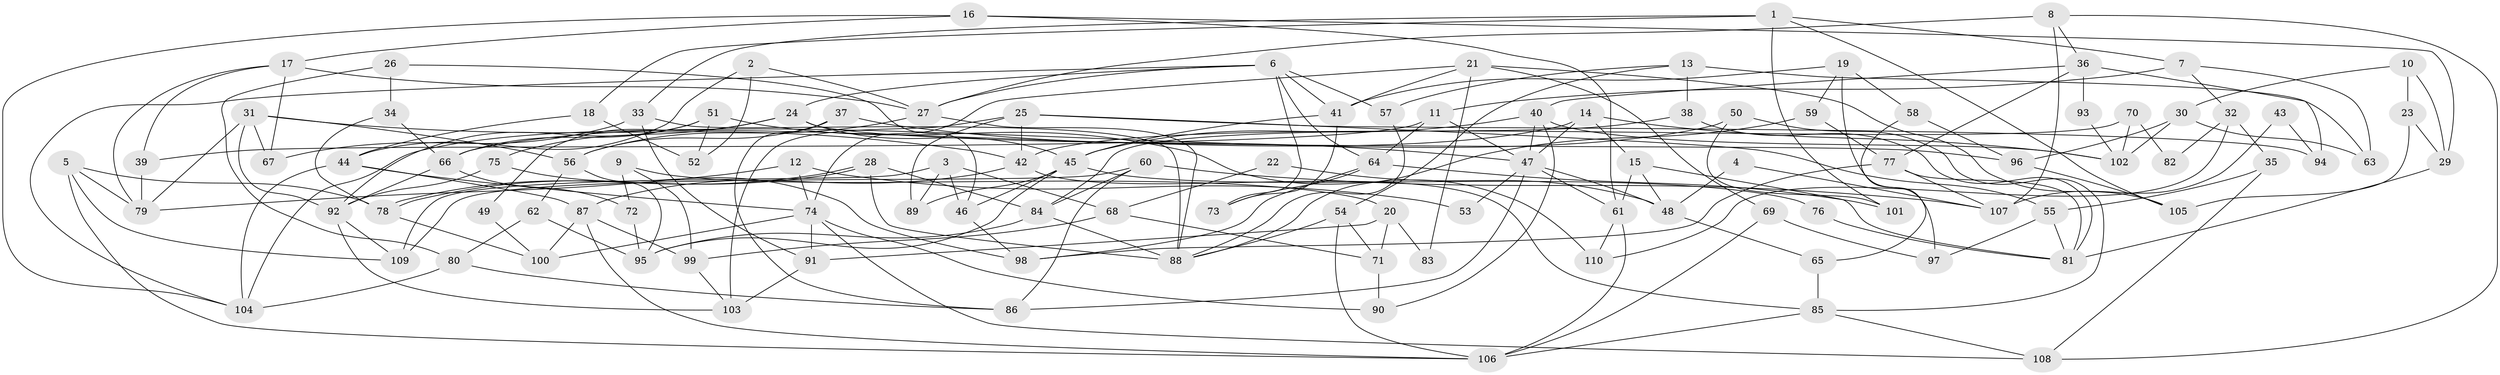 // coarse degree distribution, {7: 0.038461538461538464, 6: 0.0641025641025641, 14: 0.01282051282051282, 10: 0.01282051282051282, 4: 0.2692307692307692, 8: 0.05128205128205128, 3: 0.21794871794871795, 5: 0.20512820512820512, 11: 0.01282051282051282, 2: 0.10256410256410256, 9: 0.01282051282051282}
// Generated by graph-tools (version 1.1) at 2025/51/03/04/25 22:51:00]
// undirected, 110 vertices, 220 edges
graph export_dot {
  node [color=gray90,style=filled];
  1;
  2;
  3;
  4;
  5;
  6;
  7;
  8;
  9;
  10;
  11;
  12;
  13;
  14;
  15;
  16;
  17;
  18;
  19;
  20;
  21;
  22;
  23;
  24;
  25;
  26;
  27;
  28;
  29;
  30;
  31;
  32;
  33;
  34;
  35;
  36;
  37;
  38;
  39;
  40;
  41;
  42;
  43;
  44;
  45;
  46;
  47;
  48;
  49;
  50;
  51;
  52;
  53;
  54;
  55;
  56;
  57;
  58;
  59;
  60;
  61;
  62;
  63;
  64;
  65;
  66;
  67;
  68;
  69;
  70;
  71;
  72;
  73;
  74;
  75;
  76;
  77;
  78;
  79;
  80;
  81;
  82;
  83;
  84;
  85;
  86;
  87;
  88;
  89;
  90;
  91;
  92;
  93;
  94;
  95;
  96;
  97;
  98;
  99;
  100;
  101;
  102;
  103;
  104;
  105;
  106;
  107;
  108;
  109;
  110;
  1 -- 7;
  1 -- 33;
  1 -- 18;
  1 -- 101;
  1 -- 105;
  2 -- 52;
  2 -- 27;
  2 -- 44;
  3 -- 46;
  3 -- 89;
  3 -- 68;
  3 -- 109;
  4 -- 107;
  4 -- 48;
  5 -- 109;
  5 -- 106;
  5 -- 78;
  5 -- 79;
  6 -- 57;
  6 -- 73;
  6 -- 24;
  6 -- 27;
  6 -- 41;
  6 -- 64;
  6 -- 104;
  7 -- 32;
  7 -- 63;
  7 -- 11;
  8 -- 27;
  8 -- 108;
  8 -- 36;
  8 -- 107;
  9 -- 72;
  9 -- 99;
  9 -- 20;
  10 -- 29;
  10 -- 23;
  10 -- 30;
  11 -- 39;
  11 -- 47;
  11 -- 64;
  12 -- 74;
  12 -- 79;
  12 -- 53;
  13 -- 38;
  13 -- 54;
  13 -- 57;
  13 -- 63;
  14 -- 47;
  14 -- 104;
  14 -- 15;
  14 -- 102;
  15 -- 48;
  15 -- 61;
  15 -- 81;
  16 -- 104;
  16 -- 61;
  16 -- 17;
  16 -- 29;
  17 -- 27;
  17 -- 39;
  17 -- 67;
  17 -- 79;
  18 -- 44;
  18 -- 52;
  19 -- 59;
  19 -- 41;
  19 -- 58;
  19 -- 97;
  20 -- 91;
  20 -- 71;
  20 -- 83;
  21 -- 105;
  21 -- 74;
  21 -- 41;
  21 -- 69;
  21 -- 83;
  22 -- 68;
  22 -- 48;
  23 -- 29;
  23 -- 105;
  24 -- 45;
  24 -- 49;
  24 -- 75;
  24 -- 96;
  25 -- 55;
  25 -- 103;
  25 -- 42;
  25 -- 89;
  25 -- 94;
  26 -- 80;
  26 -- 34;
  26 -- 46;
  27 -- 88;
  27 -- 56;
  28 -- 88;
  28 -- 78;
  28 -- 78;
  28 -- 84;
  29 -- 81;
  30 -- 102;
  30 -- 63;
  30 -- 96;
  31 -- 79;
  31 -- 56;
  31 -- 42;
  31 -- 67;
  31 -- 92;
  32 -- 35;
  32 -- 110;
  32 -- 82;
  33 -- 67;
  33 -- 88;
  33 -- 91;
  34 -- 78;
  34 -- 66;
  35 -- 55;
  35 -- 108;
  36 -- 77;
  36 -- 40;
  36 -- 93;
  36 -- 94;
  37 -- 47;
  37 -- 56;
  37 -- 86;
  38 -- 42;
  38 -- 81;
  39 -- 79;
  40 -- 90;
  40 -- 45;
  40 -- 47;
  40 -- 102;
  41 -- 45;
  41 -- 73;
  42 -- 85;
  42 -- 87;
  43 -- 107;
  43 -- 94;
  44 -- 104;
  44 -- 74;
  44 -- 87;
  45 -- 46;
  45 -- 76;
  45 -- 89;
  45 -- 95;
  46 -- 98;
  47 -- 48;
  47 -- 53;
  47 -- 61;
  47 -- 86;
  48 -- 65;
  49 -- 100;
  50 -- 85;
  50 -- 101;
  50 -- 66;
  51 -- 66;
  51 -- 92;
  51 -- 52;
  51 -- 110;
  54 -- 106;
  54 -- 71;
  54 -- 88;
  55 -- 97;
  55 -- 81;
  56 -- 95;
  56 -- 62;
  57 -- 88;
  58 -- 96;
  58 -- 65;
  59 -- 77;
  59 -- 88;
  60 -- 86;
  60 -- 109;
  60 -- 84;
  60 -- 107;
  61 -- 106;
  61 -- 110;
  62 -- 95;
  62 -- 80;
  64 -- 73;
  64 -- 98;
  64 -- 101;
  65 -- 85;
  66 -- 92;
  66 -- 72;
  68 -- 99;
  68 -- 71;
  69 -- 106;
  69 -- 97;
  70 -- 102;
  70 -- 84;
  70 -- 82;
  71 -- 90;
  72 -- 95;
  74 -- 100;
  74 -- 90;
  74 -- 91;
  74 -- 108;
  75 -- 98;
  75 -- 92;
  76 -- 81;
  77 -- 98;
  77 -- 107;
  77 -- 81;
  78 -- 100;
  80 -- 86;
  80 -- 104;
  84 -- 88;
  84 -- 95;
  85 -- 106;
  85 -- 108;
  87 -- 99;
  87 -- 100;
  87 -- 106;
  91 -- 103;
  92 -- 103;
  92 -- 109;
  93 -- 102;
  96 -- 105;
  99 -- 103;
}
